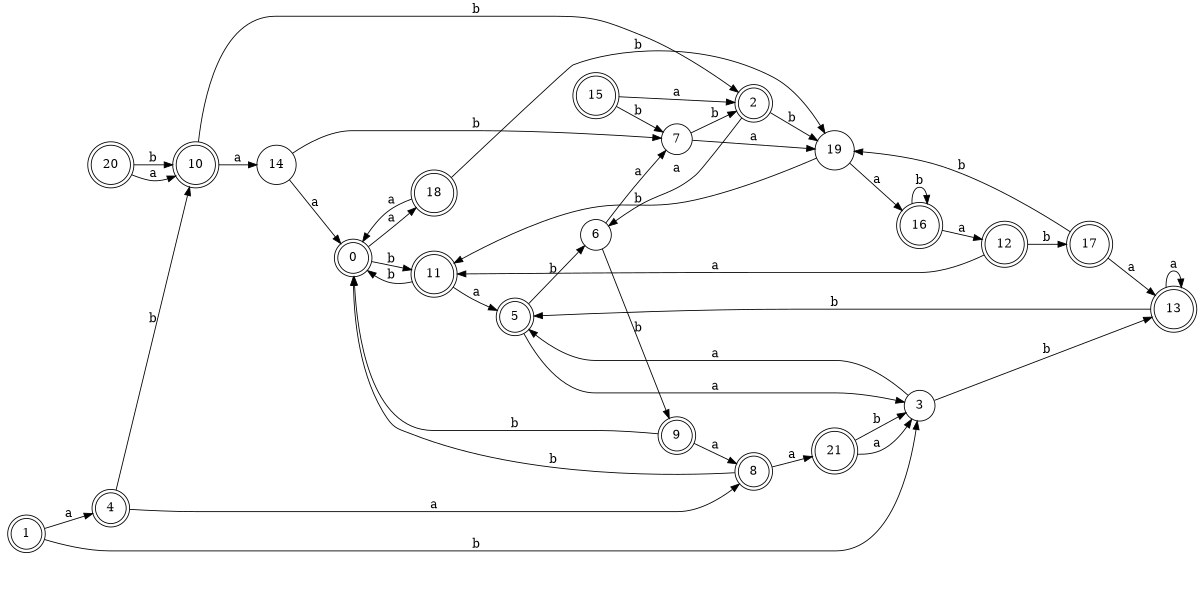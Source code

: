 digraph n18_4 {
__start0 [label="" shape="none"];

rankdir=LR;
size="8,5";

s0 [style="rounded,filled", color="black", fillcolor="white" shape="doublecircle", label="0"];
s1 [style="rounded,filled", color="black", fillcolor="white" shape="doublecircle", label="1"];
s2 [style="rounded,filled", color="black", fillcolor="white" shape="doublecircle", label="2"];
s3 [style="filled", color="black", fillcolor="white" shape="circle", label="3"];
s4 [style="rounded,filled", color="black", fillcolor="white" shape="doublecircle", label="4"];
s5 [style="rounded,filled", color="black", fillcolor="white" shape="doublecircle", label="5"];
s6 [style="filled", color="black", fillcolor="white" shape="circle", label="6"];
s7 [style="filled", color="black", fillcolor="white" shape="circle", label="7"];
s8 [style="rounded,filled", color="black", fillcolor="white" shape="doublecircle", label="8"];
s9 [style="rounded,filled", color="black", fillcolor="white" shape="doublecircle", label="9"];
s10 [style="rounded,filled", color="black", fillcolor="white" shape="doublecircle", label="10"];
s11 [style="rounded,filled", color="black", fillcolor="white" shape="doublecircle", label="11"];
s12 [style="rounded,filled", color="black", fillcolor="white" shape="doublecircle", label="12"];
s13 [style="rounded,filled", color="black", fillcolor="white" shape="doublecircle", label="13"];
s14 [style="filled", color="black", fillcolor="white" shape="circle", label="14"];
s15 [style="rounded,filled", color="black", fillcolor="white" shape="doublecircle", label="15"];
s16 [style="rounded,filled", color="black", fillcolor="white" shape="doublecircle", label="16"];
s17 [style="rounded,filled", color="black", fillcolor="white" shape="doublecircle", label="17"];
s18 [style="rounded,filled", color="black", fillcolor="white" shape="doublecircle", label="18"];
s19 [style="filled", color="black", fillcolor="white" shape="circle", label="19"];
s20 [style="rounded,filled", color="black", fillcolor="white" shape="doublecircle", label="20"];
s21 [style="rounded,filled", color="black", fillcolor="white" shape="doublecircle", label="21"];
s0 -> s18 [label="a"];
s0 -> s11 [label="b"];
s1 -> s4 [label="a"];
s1 -> s3 [label="b"];
s2 -> s6 [label="a"];
s2 -> s19 [label="b"];
s3 -> s5 [label="a"];
s3 -> s13 [label="b"];
s4 -> s8 [label="a"];
s4 -> s10 [label="b"];
s5 -> s3 [label="a"];
s5 -> s6 [label="b"];
s6 -> s7 [label="a"];
s6 -> s9 [label="b"];
s7 -> s19 [label="a"];
s7 -> s2 [label="b"];
s8 -> s21 [label="a"];
s8 -> s0 [label="b"];
s9 -> s8 [label="a"];
s9 -> s0 [label="b"];
s10 -> s14 [label="a"];
s10 -> s2 [label="b"];
s11 -> s5 [label="a"];
s11 -> s0 [label="b"];
s12 -> s11 [label="a"];
s12 -> s17 [label="b"];
s13 -> s13 [label="a"];
s13 -> s5 [label="b"];
s14 -> s0 [label="a"];
s14 -> s7 [label="b"];
s15 -> s2 [label="a"];
s15 -> s7 [label="b"];
s16 -> s12 [label="a"];
s16 -> s16 [label="b"];
s17 -> s13 [label="a"];
s17 -> s19 [label="b"];
s18 -> s0 [label="a"];
s18 -> s19 [label="b"];
s19 -> s16 [label="a"];
s19 -> s11 [label="b"];
s20 -> s10 [label="a"];
s20 -> s10 [label="b"];
s21 -> s3 [label="a"];
s21 -> s3 [label="b"];

}